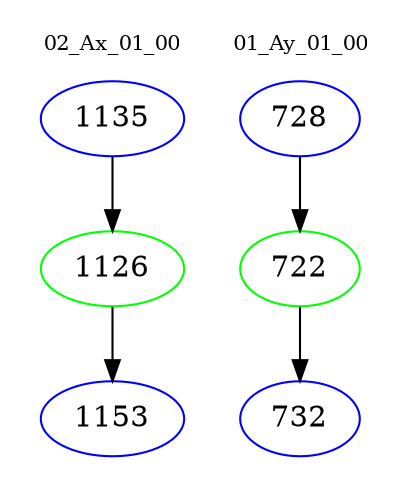 digraph{
subgraph cluster_0 {
color = white
label = "02_Ax_01_00";
fontsize=10;
T0_1135 [label="1135", color="blue"]
T0_1135 -> T0_1126 [color="black"]
T0_1126 [label="1126", color="green"]
T0_1126 -> T0_1153 [color="black"]
T0_1153 [label="1153", color="blue"]
}
subgraph cluster_1 {
color = white
label = "01_Ay_01_00";
fontsize=10;
T1_728 [label="728", color="blue"]
T1_728 -> T1_722 [color="black"]
T1_722 [label="722", color="green"]
T1_722 -> T1_732 [color="black"]
T1_732 [label="732", color="blue"]
}
}
